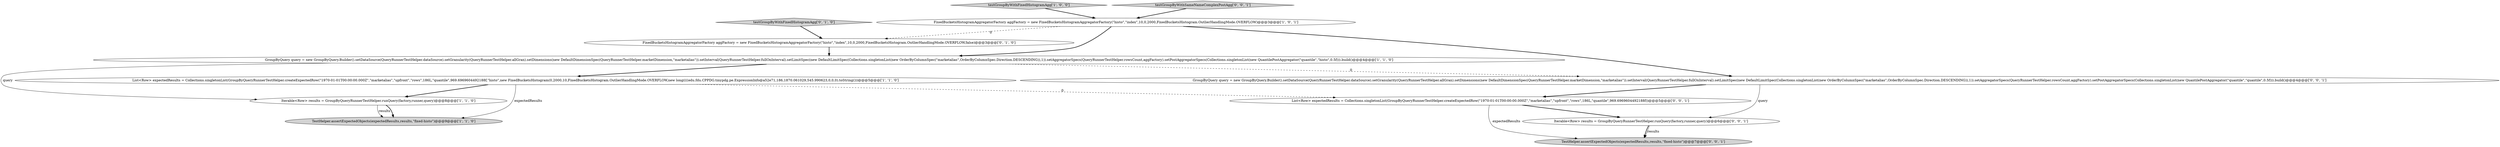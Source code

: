 digraph {
4 [style = filled, label = "testGroupByWithFixedHistogramAgg['1', '0', '0']", fillcolor = lightgray, shape = diamond image = "AAA0AAABBB1BBB"];
7 [style = filled, label = "FixedBucketsHistogramAggregatorFactory aggFactory = new FixedBucketsHistogramAggregatorFactory(\"histo\",\"index\",10,0,2000,FixedBucketsHistogram.OutlierHandlingMode.OVERFLOW,false)@@@3@@@['0', '1', '0']", fillcolor = white, shape = ellipse image = "AAA1AAABBB2BBB"];
12 [style = filled, label = "testGroupByWithSameNameComplexPostAgg['0', '0', '1']", fillcolor = lightgray, shape = diamond image = "AAA0AAABBB3BBB"];
10 [style = filled, label = "TestHelper.assertExpectedObjects(expectedResults,results,\"fixed-histo\")@@@7@@@['0', '0', '1']", fillcolor = lightgray, shape = ellipse image = "AAA0AAABBB3BBB"];
11 [style = filled, label = "GroupByQuery query = new GroupByQuery.Builder().setDataSource(QueryRunnerTestHelper.dataSource).setGranularity(QueryRunnerTestHelper.allGran).setDimensions(new DefaultDimensionSpec(QueryRunnerTestHelper.marketDimension,\"marketalias\")).setInterval(QueryRunnerTestHelper.fullOnInterval).setLimitSpec(new DefaultLimitSpec(Collections.singletonList(new OrderByColumnSpec(\"marketalias\",OrderByColumnSpec.Direction.DESCENDING)),1)).setAggregatorSpecs(QueryRunnerTestHelper.rowsCount,aggFactory).setPostAggregatorSpecs(Collections.singletonList(new QuantilePostAggregator(\"quantile\",\"quantile\",0.5f))).build()@@@4@@@['0', '0', '1']", fillcolor = white, shape = ellipse image = "AAA0AAABBB3BBB"];
1 [style = filled, label = "FixedBucketsHistogramAggregatorFactory aggFactory = new FixedBucketsHistogramAggregatorFactory(\"histo\",\"index\",10,0,2000,FixedBucketsHistogram.OutlierHandlingMode.OVERFLOW)@@@3@@@['1', '0', '1']", fillcolor = white, shape = ellipse image = "AAA0AAABBB1BBB"];
2 [style = filled, label = "GroupByQuery query = new GroupByQuery.Builder().setDataSource(QueryRunnerTestHelper.dataSource).setGranularity(QueryRunnerTestHelper.allGran).setDimensions(new DefaultDimensionSpec(QueryRunnerTestHelper.marketDimension,\"marketalias\")).setInterval(QueryRunnerTestHelper.fullOnInterval).setLimitSpec(new DefaultLimitSpec(Collections.singletonList(new OrderByColumnSpec(\"marketalias\",OrderByColumnSpec.Direction.DESCENDING)),1)).setAggregatorSpecs(QueryRunnerTestHelper.rowsCount,aggFactory).setPostAggregatorSpecs(Collections.singletonList(new QuantilePostAggregator(\"quantile\",\"histo\",0.5f))).build()@@@4@@@['1', '1', '0']", fillcolor = white, shape = ellipse image = "AAA0AAABBB1BBB"];
6 [style = filled, label = "testGroupByWithFixedHistogramAgg['0', '1', '0']", fillcolor = lightgray, shape = diamond image = "AAA0AAABBB2BBB"];
3 [style = filled, label = "TestHelper.assertExpectedObjects(expectedResults,results,\"fixed-histo\")@@@9@@@['1', '1', '0']", fillcolor = lightgray, shape = ellipse image = "AAA0AAABBB1BBB"];
5 [style = filled, label = "List<Row> expectedResults = Collections.singletonList(GroupByQueryRunnerTestHelper.createExpectedRow(\"1970-01-01T00:00:00.000Z\",\"marketalias\",\"upfront\",\"rows\",186L,\"quantile\",969.6969604492188f,\"histo\",new FixedBucketsHistogram(0,2000,10,FixedBucketsHistogram.OutlierHandlingMode.OVERFLOW,new long((((edu.fdu.CPPDG.tinypdg.pe.ExpressionInfo@a52e71,186,1870.061029,545.990623,0,0,0).toString()))@@@5@@@['1', '1', '0']", fillcolor = white, shape = ellipse image = "AAA0AAABBB1BBB"];
8 [style = filled, label = "List<Row> expectedResults = Collections.singletonList(GroupByQueryRunnerTestHelper.createExpectedRow(\"1970-01-01T00:00:00.000Z\",\"marketalias\",\"upfront\",\"rows\",186L,\"quantile\",969.6969604492188f))@@@5@@@['0', '0', '1']", fillcolor = white, shape = ellipse image = "AAA0AAABBB3BBB"];
9 [style = filled, label = "Iterable<Row> results = GroupByQueryRunnerTestHelper.runQuery(factory,runner,query)@@@6@@@['0', '0', '1']", fillcolor = white, shape = ellipse image = "AAA0AAABBB3BBB"];
0 [style = filled, label = "Iterable<Row> results = GroupByQueryRunnerTestHelper.runQuery(factory,runner,query)@@@8@@@['1', '1', '0']", fillcolor = white, shape = ellipse image = "AAA0AAABBB1BBB"];
8->9 [style = bold, label=""];
11->9 [style = solid, label="query"];
9->10 [style = solid, label="results"];
2->5 [style = bold, label=""];
0->3 [style = solid, label="results"];
12->1 [style = bold, label=""];
0->3 [style = bold, label=""];
5->3 [style = solid, label="expectedResults"];
4->1 [style = bold, label=""];
1->11 [style = bold, label=""];
1->7 [style = dashed, label="0"];
5->8 [style = dashed, label="0"];
5->0 [style = bold, label=""];
11->8 [style = bold, label=""];
2->0 [style = solid, label="query"];
8->10 [style = solid, label="expectedResults"];
2->11 [style = dashed, label="0"];
6->7 [style = bold, label=""];
1->2 [style = bold, label=""];
9->10 [style = bold, label=""];
7->2 [style = bold, label=""];
}
